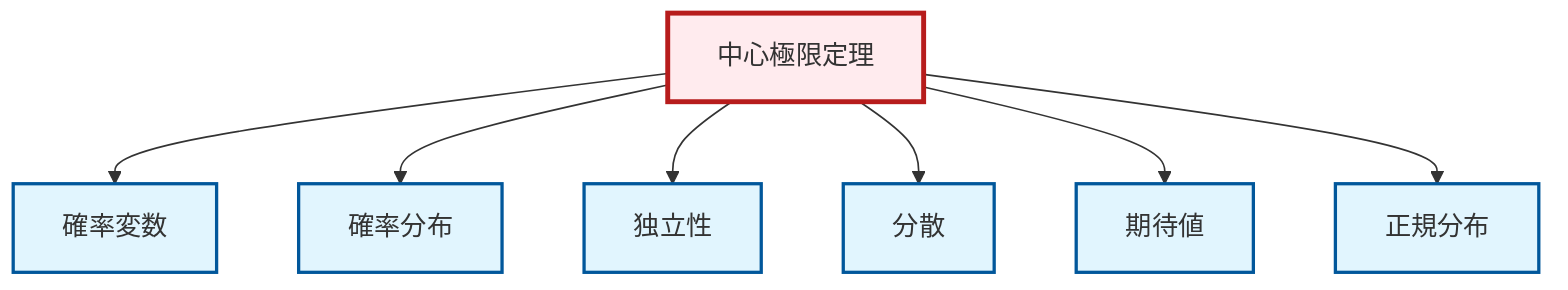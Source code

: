 graph TD
    classDef definition fill:#e1f5fe,stroke:#01579b,stroke-width:2px
    classDef theorem fill:#f3e5f5,stroke:#4a148c,stroke-width:2px
    classDef axiom fill:#fff3e0,stroke:#e65100,stroke-width:2px
    classDef example fill:#e8f5e9,stroke:#1b5e20,stroke-width:2px
    classDef current fill:#ffebee,stroke:#b71c1c,stroke-width:3px
    def-probability-distribution["確率分布"]:::definition
    def-random-variable["確率変数"]:::definition
    def-normal-distribution["正規分布"]:::definition
    thm-central-limit["中心極限定理"]:::theorem
    def-variance["分散"]:::definition
    def-independence["独立性"]:::definition
    def-expectation["期待値"]:::definition
    thm-central-limit --> def-random-variable
    thm-central-limit --> def-probability-distribution
    thm-central-limit --> def-independence
    thm-central-limit --> def-variance
    thm-central-limit --> def-expectation
    thm-central-limit --> def-normal-distribution
    class thm-central-limit current